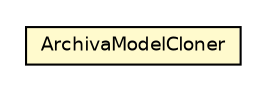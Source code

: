 #!/usr/local/bin/dot
#
# Class diagram 
# Generated by UmlGraph version 4.6 (http://www.spinellis.gr/sw/umlgraph)
#

digraph G {
	edge [fontname="Helvetica",fontsize=10,labelfontname="Helvetica",labelfontsize=10];
	node [fontname="Helvetica",fontsize=10,shape=plaintext];
	// org.apache.maven.archiva.model.ArchivaModelCloner
	c47702 [label=<<table border="0" cellborder="1" cellspacing="0" cellpadding="2" port="p" bgcolor="lemonChiffon" href="./ArchivaModelCloner.html">
		<tr><td><table border="0" cellspacing="0" cellpadding="1">
			<tr><td> ArchivaModelCloner </td></tr>
		</table></td></tr>
		</table>>, fontname="Helvetica", fontcolor="black", fontsize=9.0];
}

